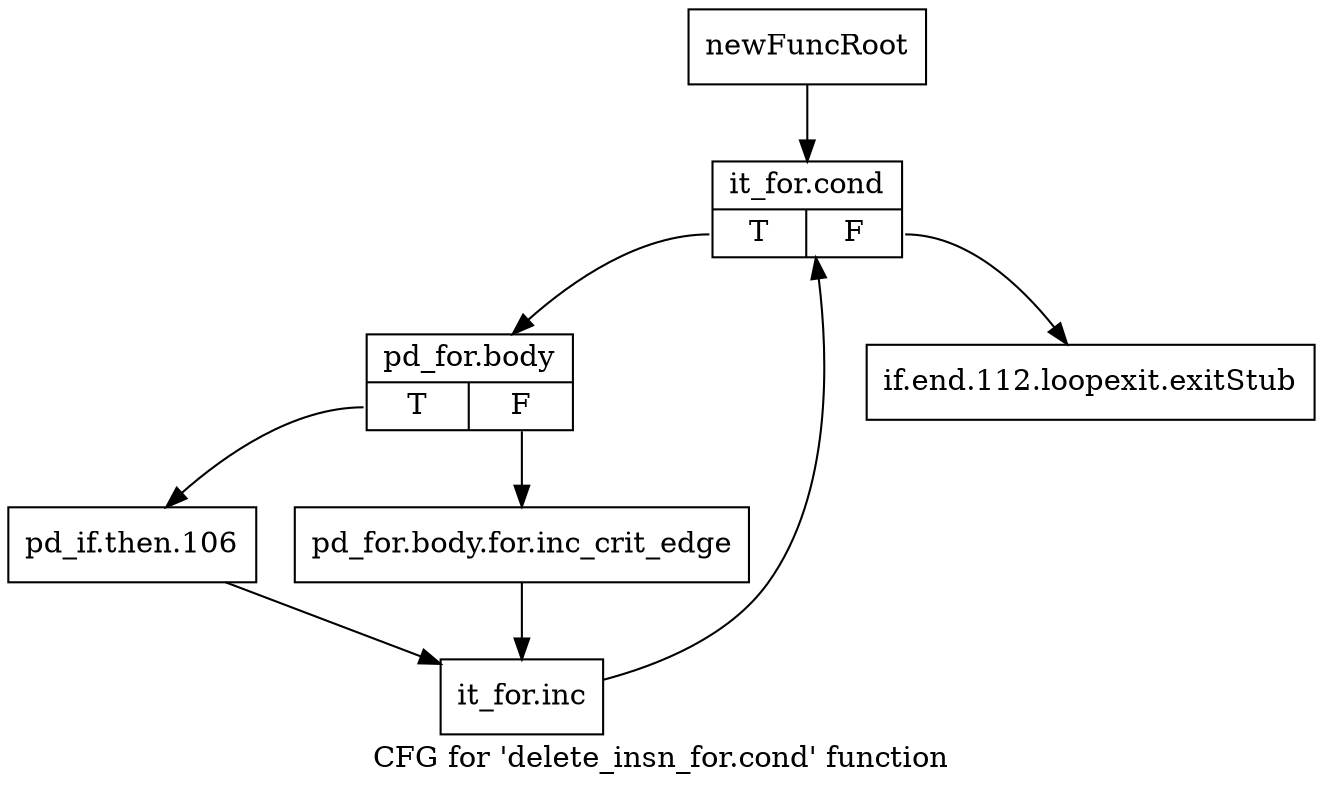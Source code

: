 digraph "CFG for 'delete_insn_for.cond' function" {
	label="CFG for 'delete_insn_for.cond' function";

	Node0xa578a80 [shape=record,label="{newFuncRoot}"];
	Node0xa578a80 -> Node0xa578b20;
	Node0xa578ad0 [shape=record,label="{if.end.112.loopexit.exitStub}"];
	Node0xa578b20 [shape=record,label="{it_for.cond|{<s0>T|<s1>F}}"];
	Node0xa578b20:s0 -> Node0xa578b70;
	Node0xa578b20:s1 -> Node0xa578ad0;
	Node0xa578b70 [shape=record,label="{pd_for.body|{<s0>T|<s1>F}}"];
	Node0xa578b70:s0 -> Node0xa578c10;
	Node0xa578b70:s1 -> Node0xa578bc0;
	Node0xa578bc0 [shape=record,label="{pd_for.body.for.inc_crit_edge}"];
	Node0xa578bc0 -> Node0xa578c60;
	Node0xa578c10 [shape=record,label="{pd_if.then.106}"];
	Node0xa578c10 -> Node0xa578c60;
	Node0xa578c60 [shape=record,label="{it_for.inc}"];
	Node0xa578c60 -> Node0xa578b20;
}
